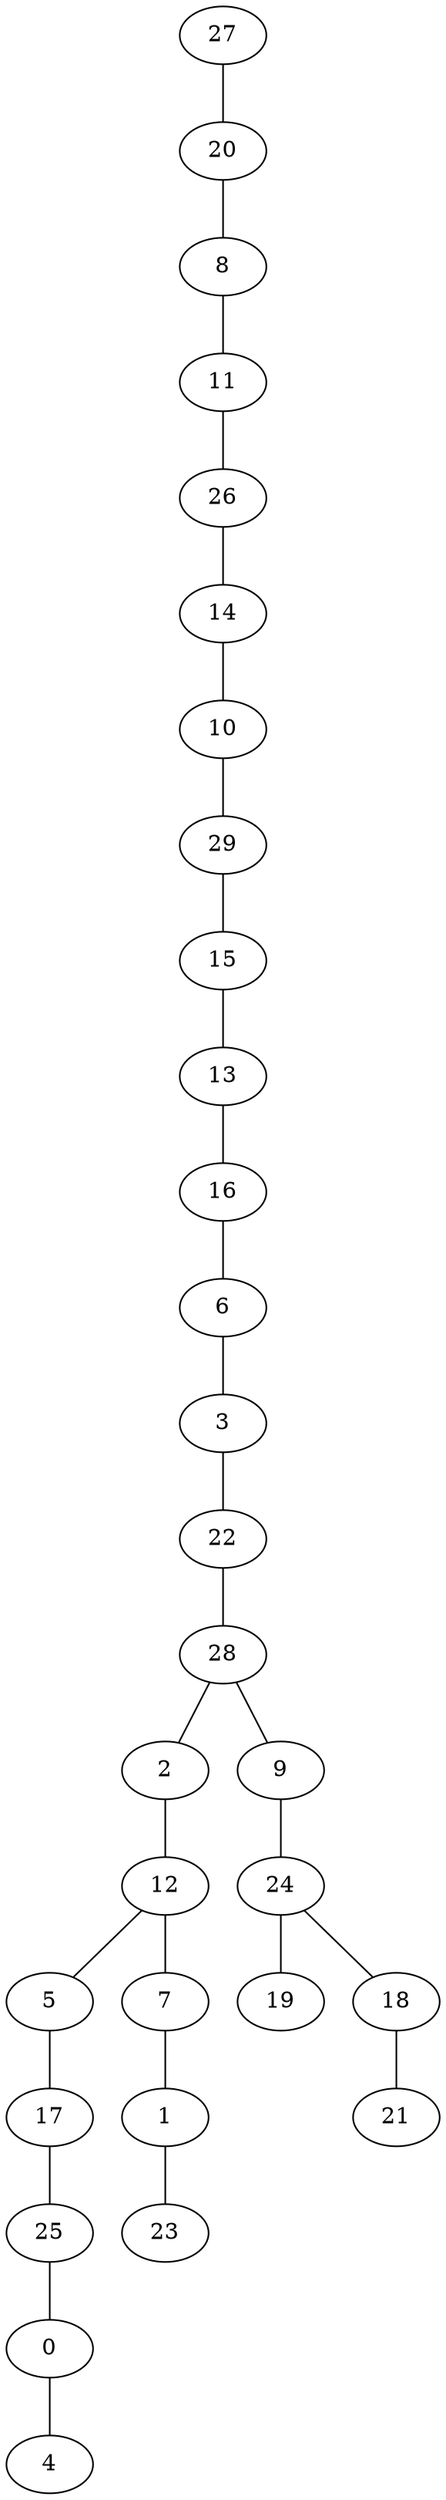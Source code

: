graph G {
"16";
"19";
"24";
"6";
"25";
"14";
"5";
"7";
"26";
"17";
"21";
"3";
"4";
"13";
"29";
"18";
"28";
"12";
"27";
"11";
"10";
"15";
"2";
"9";
"1";
"8";
"23";
"20";
"0";
"22";
    "24" -- "19";
    "11" -- "26";
    "26" -- "14";
    "2" -- "12";
    "27" -- "20";
    "12" -- "5";
    "22" -- "28";
    "24" -- "18";
    "20" -- "8";
    "25" -- "0";
    "13" -- "16";
    "16" -- "6";
    "3" -- "22";
    "18" -- "21";
    "28" -- "9";
    "29" -- "15";
    "5" -- "17";
    "12" -- "7";
    "1" -- "23";
    "8" -- "11";
    "10" -- "29";
    "7" -- "1";
    "6" -- "3";
    "14" -- "10";
    "28" -- "2";
    "15" -- "13";
    "0" -- "4";
    "9" -- "24";
    "17" -- "25";
}
